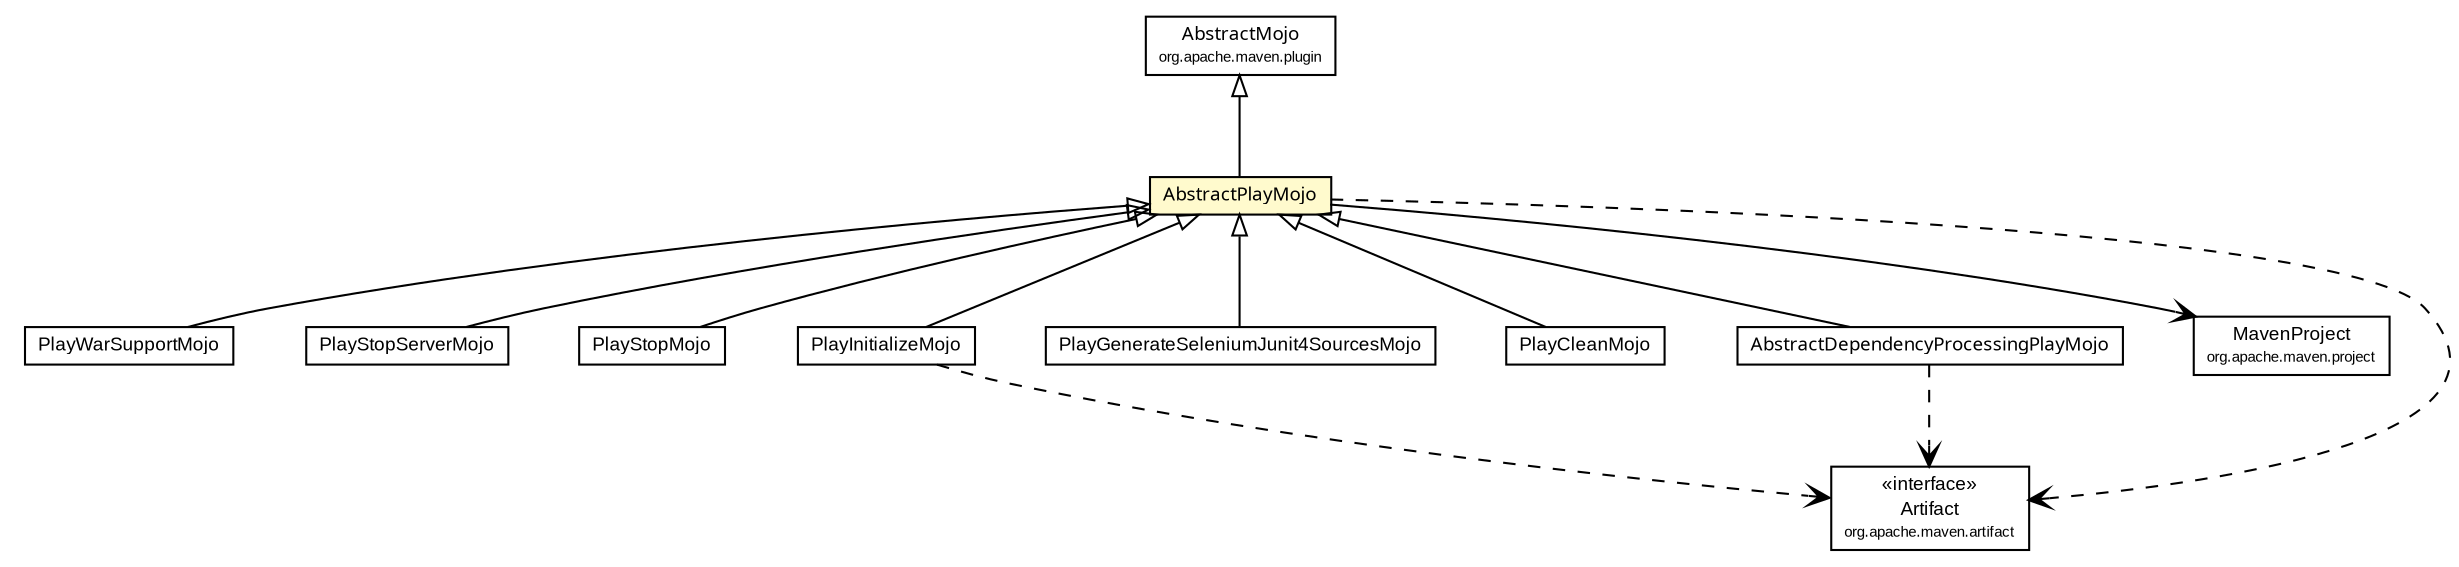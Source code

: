 #!/usr/local/bin/dot
#
# Class diagram 
# Generated by UmlGraph version 4.6 (http://www.spinellis.gr/sw/umlgraph)
#

digraph G {
	edge [fontname="arial",fontsize=10,labelfontname="arial",labelfontsize=10];
	node [fontname="arial",fontsize=10,shape=plaintext];
	// com.google.code.play.PlayWarSupportMojo
	c695 [label=<<table border="0" cellborder="1" cellspacing="0" cellpadding="2" port="p" href="./PlayWarSupportMojo.html">
		<tr><td><table border="0" cellspacing="0" cellpadding="1">
			<tr><td> PlayWarSupportMojo </td></tr>
		</table></td></tr>
		</table>>, fontname="arial", fontcolor="black", fontsize=9.0];
	// com.google.code.play.PlayStopServerMojo
	c700 [label=<<table border="0" cellborder="1" cellspacing="0" cellpadding="2" port="p" href="./PlayStopServerMojo.html">
		<tr><td><table border="0" cellspacing="0" cellpadding="1">
			<tr><td> PlayStopServerMojo </td></tr>
		</table></td></tr>
		</table>>, fontname="arial", fontcolor="black", fontsize=9.0];
	// com.google.code.play.PlayStopMojo
	c701 [label=<<table border="0" cellborder="1" cellspacing="0" cellpadding="2" port="p" href="./PlayStopMojo.html">
		<tr><td><table border="0" cellspacing="0" cellpadding="1">
			<tr><td> PlayStopMojo </td></tr>
		</table></td></tr>
		</table>>, fontname="arial", fontcolor="black", fontsize=9.0];
	// com.google.code.play.PlayInitializeMojo
	c706 [label=<<table border="0" cellborder="1" cellspacing="0" cellpadding="2" port="p" href="./PlayInitializeMojo.html">
		<tr><td><table border="0" cellspacing="0" cellpadding="1">
			<tr><td> PlayInitializeMojo </td></tr>
		</table></td></tr>
		</table>>, fontname="arial", fontcolor="black", fontsize=9.0];
	// com.google.code.play.PlayGenerateSeleniumJunit4SourcesMojo
	c707 [label=<<table border="0" cellborder="1" cellspacing="0" cellpadding="2" port="p" href="./PlayGenerateSeleniumJunit4SourcesMojo.html">
		<tr><td><table border="0" cellspacing="0" cellpadding="1">
			<tr><td> PlayGenerateSeleniumJunit4SourcesMojo </td></tr>
		</table></td></tr>
		</table>>, fontname="arial", fontcolor="black", fontsize=9.0];
	// com.google.code.play.PlayCleanMojo
	c710 [label=<<table border="0" cellborder="1" cellspacing="0" cellpadding="2" port="p" href="./PlayCleanMojo.html">
		<tr><td><table border="0" cellspacing="0" cellpadding="1">
			<tr><td> PlayCleanMojo </td></tr>
		</table></td></tr>
		</table>>, fontname="arial", fontcolor="black", fontsize=9.0];
	// com.google.code.play.AbstractPlayMojo
	c715 [label=<<table border="0" cellborder="1" cellspacing="0" cellpadding="2" port="p" bgcolor="lemonChiffon" href="./AbstractPlayMojo.html">
		<tr><td><table border="0" cellspacing="0" cellpadding="1">
			<tr><td><font face="ariali"> AbstractPlayMojo </font></td></tr>
		</table></td></tr>
		</table>>, fontname="arial", fontcolor="black", fontsize=9.0];
	// com.google.code.play.AbstractDependencyProcessingPlayMojo
	c716 [label=<<table border="0" cellborder="1" cellspacing="0" cellpadding="2" port="p" href="./AbstractDependencyProcessingPlayMojo.html">
		<tr><td><table border="0" cellspacing="0" cellpadding="1">
			<tr><td><font face="ariali"> AbstractDependencyProcessingPlayMojo </font></td></tr>
		</table></td></tr>
		</table>>, fontname="arial", fontcolor="black", fontsize=9.0];
	//com.google.code.play.PlayWarSupportMojo extends com.google.code.play.AbstractPlayMojo
	c715:p -> c695:p [dir=back,arrowtail=empty];
	//com.google.code.play.PlayStopServerMojo extends com.google.code.play.AbstractPlayMojo
	c715:p -> c700:p [dir=back,arrowtail=empty];
	//com.google.code.play.PlayStopMojo extends com.google.code.play.AbstractPlayMojo
	c715:p -> c701:p [dir=back,arrowtail=empty];
	//com.google.code.play.PlayInitializeMojo extends com.google.code.play.AbstractPlayMojo
	c715:p -> c706:p [dir=back,arrowtail=empty];
	//com.google.code.play.PlayGenerateSeleniumJunit4SourcesMojo extends com.google.code.play.AbstractPlayMojo
	c715:p -> c707:p [dir=back,arrowtail=empty];
	//com.google.code.play.PlayCleanMojo extends com.google.code.play.AbstractPlayMojo
	c715:p -> c710:p [dir=back,arrowtail=empty];
	//com.google.code.play.AbstractPlayMojo extends org.apache.maven.plugin.AbstractMojo
	c719:p -> c715:p [dir=back,arrowtail=empty];
	//com.google.code.play.AbstractDependencyProcessingPlayMojo extends com.google.code.play.AbstractPlayMojo
	c715:p -> c716:p [dir=back,arrowtail=empty];
	// com.google.code.play.AbstractPlayMojo NAVASSOC org.apache.maven.project.MavenProject
	c715:p -> c720:p [taillabel="", label="", headlabel="", fontname="arial", fontcolor="black", fontsize=10.0, color="black", arrowhead=open];
	// com.google.code.play.PlayInitializeMojo DEPEND org.apache.maven.artifact.Artifact
	c706:p -> c721:p [taillabel="", label="", headlabel="", fontname="arial", fontcolor="black", fontsize=10.0, color="black", arrowhead=open, style=dashed];
	// com.google.code.play.AbstractPlayMojo DEPEND org.apache.maven.artifact.Artifact
	c715:p -> c721:p [taillabel="", label="", headlabel="", fontname="arial", fontcolor="black", fontsize=10.0, color="black", arrowhead=open, style=dashed];
	// com.google.code.play.AbstractDependencyProcessingPlayMojo DEPEND org.apache.maven.artifact.Artifact
	c716:p -> c721:p [taillabel="", label="", headlabel="", fontname="arial", fontcolor="black", fontsize=10.0, color="black", arrowhead=open, style=dashed];
	// org.apache.maven.plugin.AbstractMojo
	c719 [label=<<table border="0" cellborder="1" cellspacing="0" cellpadding="2" port="p" href="http://java.sun.com/j2se/1.4.2/docs/api/org/apache/maven/plugin/AbstractMojo.html">
		<tr><td><table border="0" cellspacing="0" cellpadding="1">
			<tr><td><font face="ariali"> AbstractMojo </font></td></tr>
			<tr><td><font point-size="7.0"> org.apache.maven.plugin </font></td></tr>
		</table></td></tr>
		</table>>, fontname="arial", fontcolor="black", fontsize=9.0];
	// org.apache.maven.artifact.Artifact
	c721 [label=<<table border="0" cellborder="1" cellspacing="0" cellpadding="2" port="p" href="http://java.sun.com/j2se/1.4.2/docs/api/org/apache/maven/artifact/Artifact.html">
		<tr><td><table border="0" cellspacing="0" cellpadding="1">
			<tr><td> &laquo;interface&raquo; </td></tr>
			<tr><td> Artifact </td></tr>
			<tr><td><font point-size="7.0"> org.apache.maven.artifact </font></td></tr>
		</table></td></tr>
		</table>>, fontname="arial", fontcolor="black", fontsize=9.0];
	// org.apache.maven.project.MavenProject
	c720 [label=<<table border="0" cellborder="1" cellspacing="0" cellpadding="2" port="p" href="http://java.sun.com/j2se/1.4.2/docs/api/org/apache/maven/project/MavenProject.html">
		<tr><td><table border="0" cellspacing="0" cellpadding="1">
			<tr><td> MavenProject </td></tr>
			<tr><td><font point-size="7.0"> org.apache.maven.project </font></td></tr>
		</table></td></tr>
		</table>>, fontname="arial", fontcolor="black", fontsize=9.0];
}

